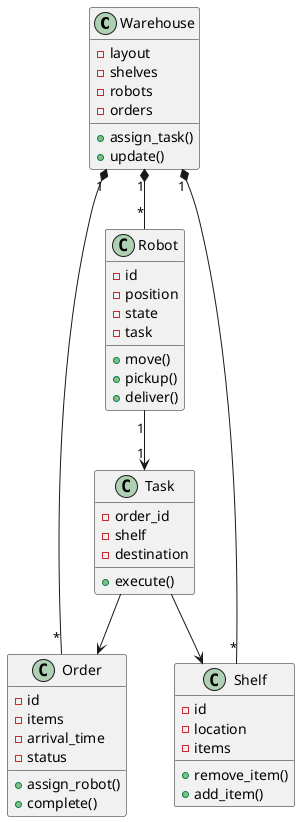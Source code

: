 @startuml
class Warehouse {
  - layout
  - shelves
  - robots
  - orders
  + assign_task()
  + update()
}

class Robot {
  - id
  - position
  - state
  - task
  + move()
  + pickup()
  + deliver()
}

class Order {
  - id
  - items
  - arrival_time
  - status
  + assign_robot()
  + complete()
}

class Shelf {
  - id
  - location
  - items
  + remove_item()
  + add_item()
}

class Task {
  - order_id
  - shelf
  - destination
  + execute()
}

Warehouse "1" *-- "*" Robot
Warehouse "1" *-- "*" Shelf
Warehouse "1" *-- "*" Order
Robot "1" --> "1" Task
Task --> Order
Task --> Shelf
@enduml
